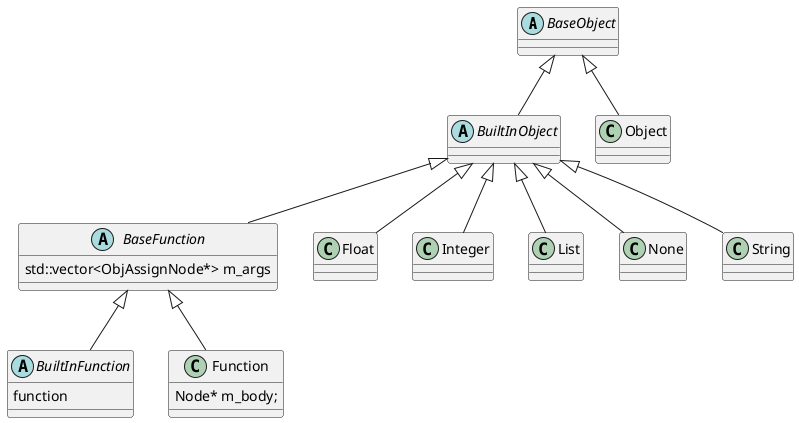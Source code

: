 @startuml
'https://plantuml.com/class-diagram

abstract class BaseObject

abstract class BuiltInObject
class Object
BaseObject <|-- Object
BaseObject <|-- BuiltInObject

abstract class BaseFunction{
    std::vector<ObjAssignNode*> m_args
}
class Float
class Integer
class List
class None
class String
BuiltInObject <|-- BaseFunction
BuiltInObject <|-- Float
BuiltInObject <|-- Integer
BuiltInObject <|-- List
BuiltInObject <|-- None
BuiltInObject <|-- String

abstract class BuiltInFunction{
    function
}
class Function{
    Node* m_body;
}

BaseFunction <|-- BuiltInFunction
BaseFunction <|-- Function

@enduml